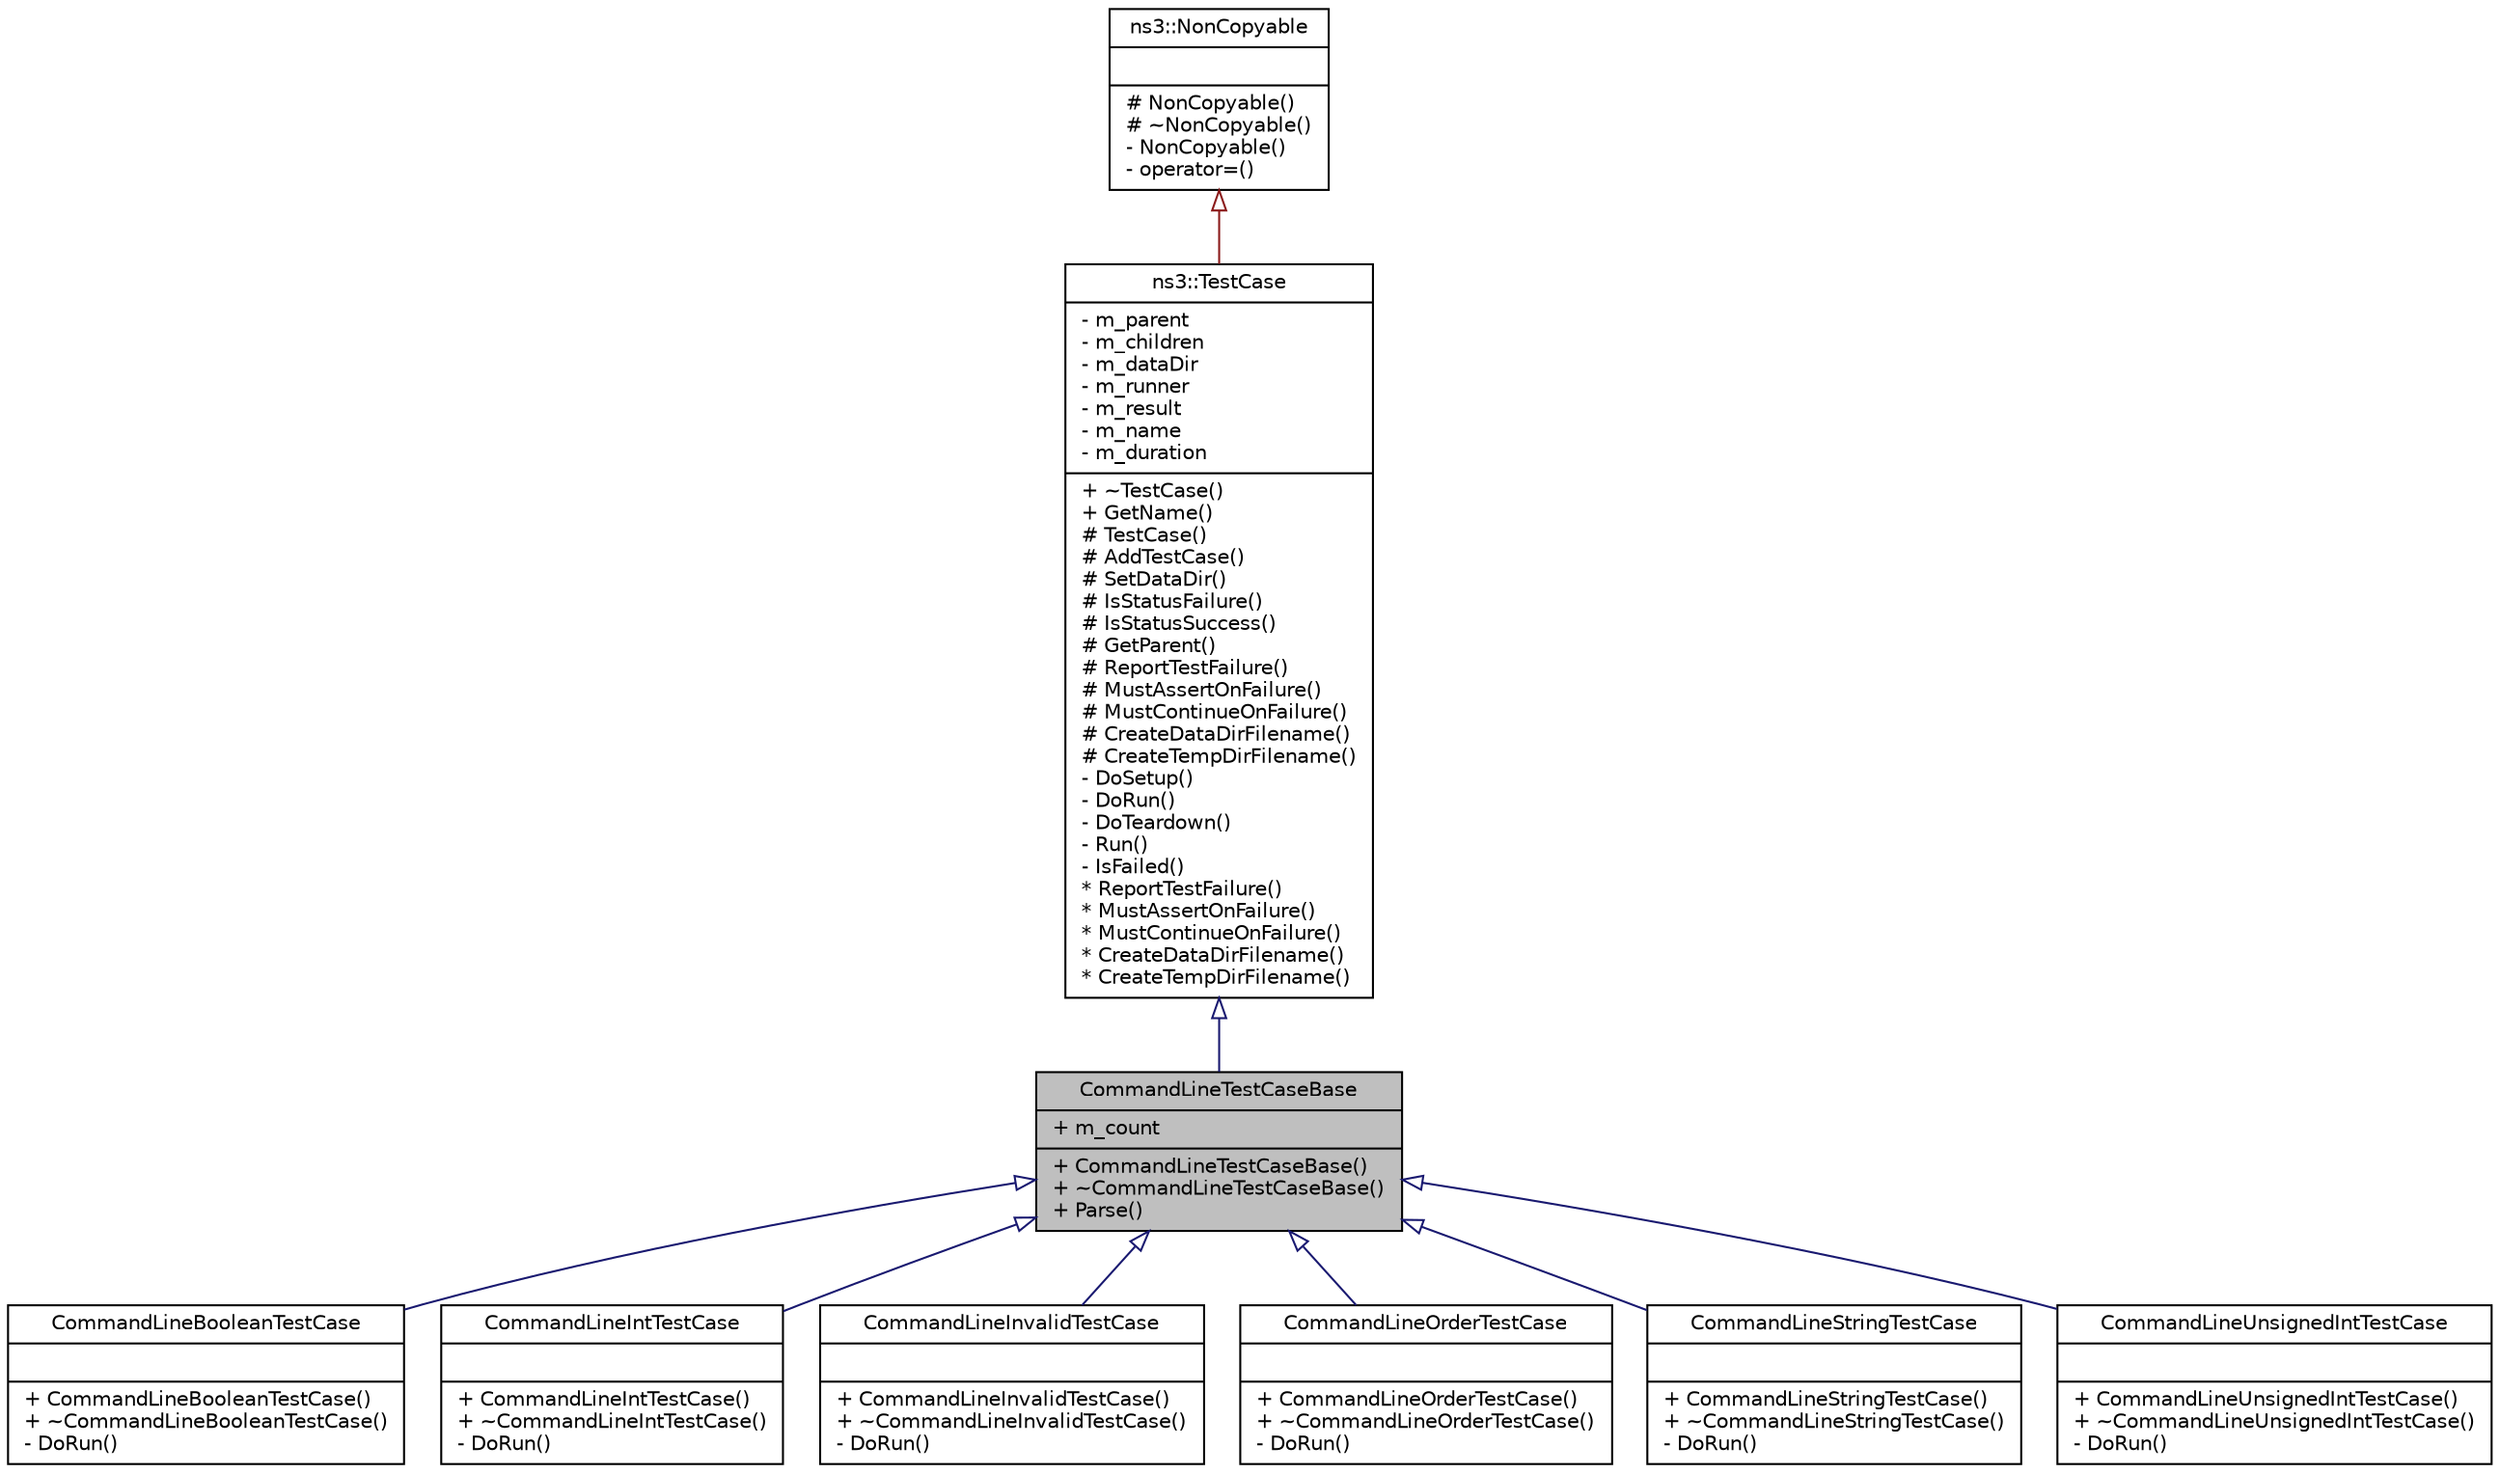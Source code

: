 digraph "CommandLineTestCaseBase"
{
  edge [fontname="Helvetica",fontsize="10",labelfontname="Helvetica",labelfontsize="10"];
  node [fontname="Helvetica",fontsize="10",shape=record];
  Node1 [label="{CommandLineTestCaseBase\n|+ m_count\l|+ CommandLineTestCaseBase()\l+ ~CommandLineTestCaseBase()\l+ Parse()\l}",height=0.2,width=0.4,color="black", fillcolor="grey75", style="filled", fontcolor="black"];
  Node2 -> Node1 [dir="back",color="midnightblue",fontsize="10",style="solid",arrowtail="onormal"];
  Node2 [label="{ns3::TestCase\n|- m_parent\l- m_children\l- m_dataDir\l- m_runner\l- m_result\l- m_name\l- m_duration\l|+ ~TestCase()\l+ GetName()\l# TestCase()\l# AddTestCase()\l# SetDataDir()\l# IsStatusFailure()\l# IsStatusSuccess()\l# GetParent()\l# ReportTestFailure()\l# MustAssertOnFailure()\l# MustContinueOnFailure()\l# CreateDataDirFilename()\l# CreateTempDirFilename()\l- DoSetup()\l- DoRun()\l- DoTeardown()\l- Run()\l- IsFailed()\l* ReportTestFailure()\l* MustAssertOnFailure()\l* MustContinueOnFailure()\l* CreateDataDirFilename()\l* CreateTempDirFilename()\l}",height=0.2,width=0.4,color="black", fillcolor="white", style="filled",URL="$dd/d88/classns3_1_1TestCase.html",tooltip="encapsulates test code "];
  Node3 -> Node2 [dir="back",color="firebrick4",fontsize="10",style="solid",arrowtail="onormal"];
  Node3 [label="{ns3::NonCopyable\n||# NonCopyable()\l# ~NonCopyable()\l- NonCopyable()\l- operator=()\l}",height=0.2,width=0.4,color="black", fillcolor="white", style="filled",URL="$da/dd1/classns3_1_1NonCopyable.html"];
  Node1 -> Node4 [dir="back",color="midnightblue",fontsize="10",style="solid",arrowtail="onormal"];
  Node4 [label="{CommandLineBooleanTestCase\n||+ CommandLineBooleanTestCase()\l+ ~CommandLineBooleanTestCase()\l- DoRun()\l}",height=0.2,width=0.4,color="black", fillcolor="white", style="filled",URL="$de/de5/classCommandLineBooleanTestCase.html"];
  Node1 -> Node5 [dir="back",color="midnightblue",fontsize="10",style="solid",arrowtail="onormal"];
  Node5 [label="{CommandLineIntTestCase\n||+ CommandLineIntTestCase()\l+ ~CommandLineIntTestCase()\l- DoRun()\l}",height=0.2,width=0.4,color="black", fillcolor="white", style="filled",URL="$d5/d6e/classCommandLineIntTestCase.html"];
  Node1 -> Node6 [dir="back",color="midnightblue",fontsize="10",style="solid",arrowtail="onormal"];
  Node6 [label="{CommandLineInvalidTestCase\n||+ CommandLineInvalidTestCase()\l+ ~CommandLineInvalidTestCase()\l- DoRun()\l}",height=0.2,width=0.4,color="black", fillcolor="white", style="filled",URL="$d6/d76/classCommandLineInvalidTestCase.html"];
  Node1 -> Node7 [dir="back",color="midnightblue",fontsize="10",style="solid",arrowtail="onormal"];
  Node7 [label="{CommandLineOrderTestCase\n||+ CommandLineOrderTestCase()\l+ ~CommandLineOrderTestCase()\l- DoRun()\l}",height=0.2,width=0.4,color="black", fillcolor="white", style="filled",URL="$d3/dba/classCommandLineOrderTestCase.html"];
  Node1 -> Node8 [dir="back",color="midnightblue",fontsize="10",style="solid",arrowtail="onormal"];
  Node8 [label="{CommandLineStringTestCase\n||+ CommandLineStringTestCase()\l+ ~CommandLineStringTestCase()\l- DoRun()\l}",height=0.2,width=0.4,color="black", fillcolor="white", style="filled",URL="$dd/db4/classCommandLineStringTestCase.html"];
  Node1 -> Node9 [dir="back",color="midnightblue",fontsize="10",style="solid",arrowtail="onormal"];
  Node9 [label="{CommandLineUnsignedIntTestCase\n||+ CommandLineUnsignedIntTestCase()\l+ ~CommandLineUnsignedIntTestCase()\l- DoRun()\l}",height=0.2,width=0.4,color="black", fillcolor="white", style="filled",URL="$d6/d14/classCommandLineUnsignedIntTestCase.html"];
}
